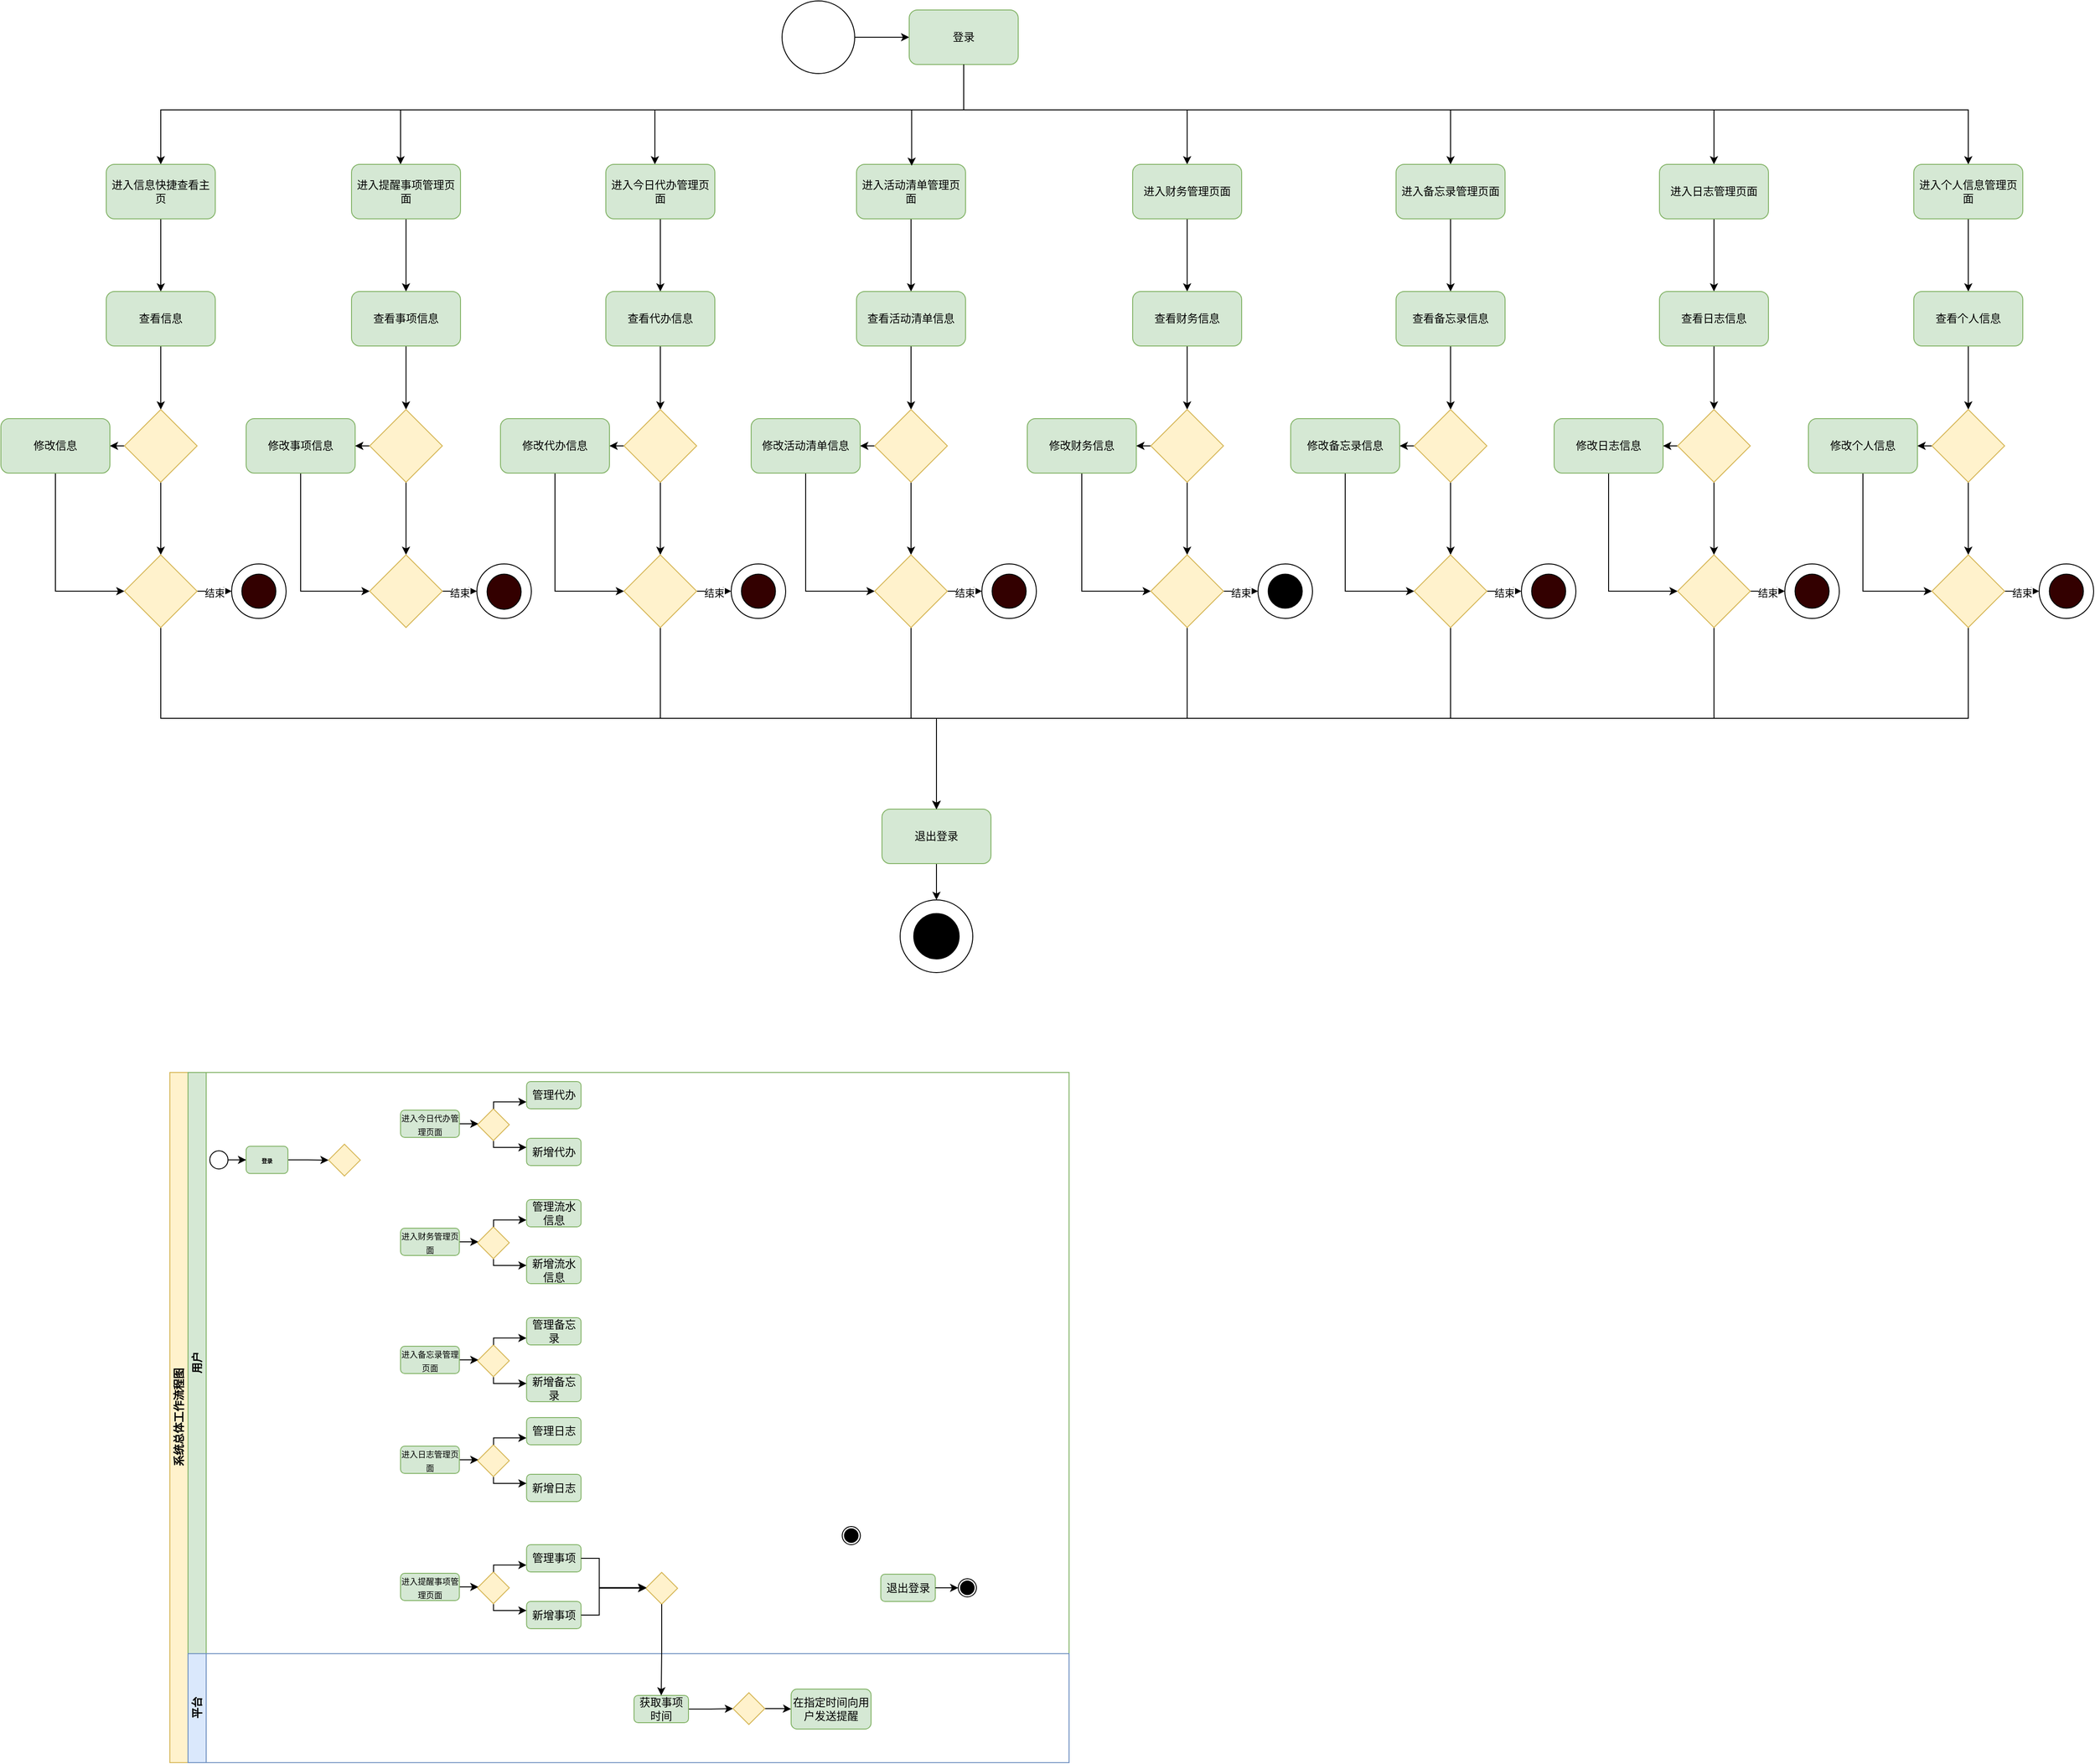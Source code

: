 <mxfile version="24.2.1" type="github">
  <diagram id="prtHgNgQTEPvFCAcTncT" name="Page-1">
    <mxGraphModel dx="362" dy="183" grid="1" gridSize="10" guides="1" tooltips="1" connect="0" arrows="1" fold="1" page="1" pageScale="1" pageWidth="827" pageHeight="1169" math="0" shadow="0">
      <root>
        <mxCell id="0" />
        <mxCell id="1" parent="0" />
        <mxCell id="wS6vwOR5j8B-GNVdcnLV-2" value="&lt;span style=&quot;color: rgb(38, 38, 38); font-family: &amp;quot;Chinese Quote&amp;quot;, -apple-system, BlinkMacSystemFont, &amp;quot;Segoe UI&amp;quot;, Roboto, &amp;quot;PingFang SC&amp;quot;, &amp;quot;Hiragino Sans GB&amp;quot;, &amp;quot;Microsoft YaHei&amp;quot;, &amp;quot;Helvetica Neue&amp;quot;, Helvetica, Arial, sans-serif; font-size: 14px; font-style: normal; font-variant-ligatures: normal; font-variant-caps: normal; font-weight: 400; letter-spacing: normal; orphans: 2; text-align: start; text-indent: 0px; text-transform: none; widows: 2; word-spacing: 0px; -webkit-text-stroke-width: 0px; white-space: normal; text-decoration-thickness: initial; text-decoration-style: initial; text-decoration-color: initial; display: inline !important; float: none;&quot;&gt;&lt;/span&gt;" style="text;whiteSpace=wrap;html=1;" parent="1" vertex="1">
          <mxGeometry x="670" y="140" width="30" height="20" as="geometry" />
        </mxCell>
        <mxCell id="wS6vwOR5j8B-GNVdcnLV-8" value="" style="edgeStyle=orthogonalEdgeStyle;rounded=0;orthogonalLoop=1;jettySize=auto;html=1;" parent="1" source="wS6vwOR5j8B-GNVdcnLV-4" target="wS6vwOR5j8B-GNVdcnLV-7" edge="1">
          <mxGeometry relative="1" as="geometry" />
        </mxCell>
        <mxCell id="wS6vwOR5j8B-GNVdcnLV-4" value="" style="ellipse;whiteSpace=wrap;html=1;aspect=fixed;" parent="1" vertex="1">
          <mxGeometry x="860" y="40" width="80" height="80" as="geometry" />
        </mxCell>
        <mxCell id="wS6vwOR5j8B-GNVdcnLV-50" style="edgeStyle=orthogonalEdgeStyle;rounded=0;orthogonalLoop=1;jettySize=auto;html=1;exitX=0.5;exitY=1;exitDx=0;exitDy=0;" parent="1" source="wS6vwOR5j8B-GNVdcnLV-7" target="wS6vwOR5j8B-GNVdcnLV-33" edge="1">
          <mxGeometry relative="1" as="geometry">
            <Array as="points">
              <mxPoint x="1060" y="160" />
              <mxPoint x="440" y="160" />
            </Array>
          </mxGeometry>
        </mxCell>
        <mxCell id="wS6vwOR5j8B-GNVdcnLV-180" style="edgeStyle=orthogonalEdgeStyle;rounded=0;orthogonalLoop=1;jettySize=auto;html=1;exitX=0.5;exitY=1;exitDx=0;exitDy=0;" parent="1" source="wS6vwOR5j8B-GNVdcnLV-7" target="wS6vwOR5j8B-GNVdcnLV-9" edge="1">
          <mxGeometry relative="1" as="geometry">
            <Array as="points">
              <mxPoint x="1060" y="160" />
              <mxPoint x="176" y="160" />
            </Array>
          </mxGeometry>
        </mxCell>
        <mxCell id="6IFdjQp1csUlXMz1_ElO-15" style="edgeStyle=orthogonalEdgeStyle;rounded=0;orthogonalLoop=1;jettySize=auto;html=1;" parent="1" source="wS6vwOR5j8B-GNVdcnLV-7" target="wS6vwOR5j8B-GNVdcnLV-147" edge="1">
          <mxGeometry relative="1" as="geometry">
            <Array as="points">
              <mxPoint x="1060" y="160" />
              <mxPoint x="720" y="160" />
            </Array>
          </mxGeometry>
        </mxCell>
        <mxCell id="6IFdjQp1csUlXMz1_ElO-17" style="edgeStyle=orthogonalEdgeStyle;rounded=0;orthogonalLoop=1;jettySize=auto;html=1;" parent="1" source="wS6vwOR5j8B-GNVdcnLV-7" target="wS6vwOR5j8B-GNVdcnLV-150" edge="1">
          <mxGeometry relative="1" as="geometry">
            <Array as="points">
              <mxPoint x="1060" y="160" />
              <mxPoint x="1306" y="160" />
            </Array>
          </mxGeometry>
        </mxCell>
        <mxCell id="6IFdjQp1csUlXMz1_ElO-18" style="edgeStyle=orthogonalEdgeStyle;rounded=0;orthogonalLoop=1;jettySize=auto;html=1;" parent="1" source="wS6vwOR5j8B-GNVdcnLV-7" target="wS6vwOR5j8B-GNVdcnLV-151" edge="1">
          <mxGeometry relative="1" as="geometry">
            <Array as="points">
              <mxPoint x="1060" y="160" />
              <mxPoint x="1596" y="160" />
            </Array>
          </mxGeometry>
        </mxCell>
        <mxCell id="6IFdjQp1csUlXMz1_ElO-19" style="edgeStyle=orthogonalEdgeStyle;rounded=0;orthogonalLoop=1;jettySize=auto;html=1;" parent="1" source="wS6vwOR5j8B-GNVdcnLV-7" target="wS6vwOR5j8B-GNVdcnLV-152" edge="1">
          <mxGeometry relative="1" as="geometry">
            <Array as="points">
              <mxPoint x="1060" y="160" />
              <mxPoint x="1886" y="160" />
            </Array>
          </mxGeometry>
        </mxCell>
        <mxCell id="6IFdjQp1csUlXMz1_ElO-20" style="edgeStyle=orthogonalEdgeStyle;rounded=0;orthogonalLoop=1;jettySize=auto;html=1;" parent="1" source="wS6vwOR5j8B-GNVdcnLV-7" target="wS6vwOR5j8B-GNVdcnLV-153" edge="1">
          <mxGeometry relative="1" as="geometry">
            <Array as="points">
              <mxPoint x="1060" y="160" />
              <mxPoint x="2166" y="160" />
            </Array>
          </mxGeometry>
        </mxCell>
        <mxCell id="wS6vwOR5j8B-GNVdcnLV-7" value="登录" style="rounded=1;whiteSpace=wrap;html=1;fillColor=#d5e8d4;strokeColor=#82b366;" parent="1" vertex="1">
          <mxGeometry x="1000" y="50" width="120" height="60" as="geometry" />
        </mxCell>
        <mxCell id="wS6vwOR5j8B-GNVdcnLV-12" value="" style="edgeStyle=orthogonalEdgeStyle;rounded=0;orthogonalLoop=1;jettySize=auto;html=1;" parent="1" source="wS6vwOR5j8B-GNVdcnLV-9" target="wS6vwOR5j8B-GNVdcnLV-11" edge="1">
          <mxGeometry relative="1" as="geometry" />
        </mxCell>
        <mxCell id="wS6vwOR5j8B-GNVdcnLV-9" value="进入信息快捷查看主页" style="rounded=1;whiteSpace=wrap;html=1;fillColor=#d5e8d4;strokeColor=#82b366;" parent="1" vertex="1">
          <mxGeometry x="116" y="220" width="120" height="60" as="geometry" />
        </mxCell>
        <mxCell id="wS6vwOR5j8B-GNVdcnLV-22" value="" style="edgeStyle=orthogonalEdgeStyle;rounded=0;orthogonalLoop=1;jettySize=auto;html=1;entryX=0.5;entryY=0;entryDx=0;entryDy=0;" parent="1" source="wS6vwOR5j8B-GNVdcnLV-11" target="wS6vwOR5j8B-GNVdcnLV-30" edge="1">
          <mxGeometry relative="1" as="geometry">
            <mxPoint x="176" y="490" as="targetPoint" />
          </mxGeometry>
        </mxCell>
        <mxCell id="wS6vwOR5j8B-GNVdcnLV-11" value="查看信息" style="whiteSpace=wrap;html=1;rounded=1;fillColor=#d5e8d4;strokeColor=#82b366;" parent="1" vertex="1">
          <mxGeometry x="116" y="360" width="120" height="60" as="geometry" />
        </mxCell>
        <mxCell id="6IFdjQp1csUlXMz1_ElO-2" value="" style="edgeStyle=orthogonalEdgeStyle;rounded=0;orthogonalLoop=1;jettySize=auto;html=1;" parent="1" source="wS6vwOR5j8B-GNVdcnLV-30" target="6IFdjQp1csUlXMz1_ElO-1" edge="1">
          <mxGeometry relative="1" as="geometry" />
        </mxCell>
        <mxCell id="6IFdjQp1csUlXMz1_ElO-6" value="" style="edgeStyle=orthogonalEdgeStyle;rounded=0;orthogonalLoop=1;jettySize=auto;html=1;" parent="1" source="wS6vwOR5j8B-GNVdcnLV-30" target="wS6vwOR5j8B-GNVdcnLV-175" edge="1">
          <mxGeometry relative="1" as="geometry" />
        </mxCell>
        <mxCell id="wS6vwOR5j8B-GNVdcnLV-30" value="" style="rhombus;whiteSpace=wrap;html=1;fillColor=#fff2cc;strokeColor=#d6b656;" parent="1" vertex="1">
          <mxGeometry x="136" y="490" width="80" height="80" as="geometry" />
        </mxCell>
        <mxCell id="6IFdjQp1csUlXMz1_ElO-128" value="" style="edgeStyle=orthogonalEdgeStyle;rounded=0;orthogonalLoop=1;jettySize=auto;html=1;" parent="1" source="wS6vwOR5j8B-GNVdcnLV-33" target="6IFdjQp1csUlXMz1_ElO-22" edge="1">
          <mxGeometry relative="1" as="geometry" />
        </mxCell>
        <mxCell id="wS6vwOR5j8B-GNVdcnLV-33" value="进入提醒事项管理页面" style="rounded=1;whiteSpace=wrap;html=1;fillColor=#d5e8d4;strokeColor=#82b366;" parent="1" vertex="1">
          <mxGeometry x="386" y="220" width="120" height="60" as="geometry" />
        </mxCell>
        <mxCell id="6IFdjQp1csUlXMz1_ElO-129" value="" style="edgeStyle=orthogonalEdgeStyle;rounded=0;orthogonalLoop=1;jettySize=auto;html=1;" parent="1" source="wS6vwOR5j8B-GNVdcnLV-147" target="6IFdjQp1csUlXMz1_ElO-44" edge="1">
          <mxGeometry relative="1" as="geometry" />
        </mxCell>
        <mxCell id="wS6vwOR5j8B-GNVdcnLV-147" value="进入今日代办管理页面" style="rounded=1;whiteSpace=wrap;html=1;fillColor=#d5e8d4;strokeColor=#82b366;" parent="1" vertex="1">
          <mxGeometry x="666" y="220" width="120" height="60" as="geometry" />
        </mxCell>
        <mxCell id="6IFdjQp1csUlXMz1_ElO-130" value="" style="edgeStyle=orthogonalEdgeStyle;rounded=0;orthogonalLoop=1;jettySize=auto;html=1;" parent="1" source="wS6vwOR5j8B-GNVdcnLV-149" target="6IFdjQp1csUlXMz1_ElO-57" edge="1">
          <mxGeometry relative="1" as="geometry" />
        </mxCell>
        <mxCell id="wS6vwOR5j8B-GNVdcnLV-149" value="进入活动清单管理页面" style="rounded=1;whiteSpace=wrap;html=1;fillColor=#d5e8d4;strokeColor=#82b366;" parent="1" vertex="1">
          <mxGeometry x="942" y="220" width="120" height="60" as="geometry" />
        </mxCell>
        <mxCell id="6IFdjQp1csUlXMz1_ElO-131" value="" style="edgeStyle=orthogonalEdgeStyle;rounded=0;orthogonalLoop=1;jettySize=auto;html=1;" parent="1" source="wS6vwOR5j8B-GNVdcnLV-150" target="6IFdjQp1csUlXMz1_ElO-70" edge="1">
          <mxGeometry relative="1" as="geometry" />
        </mxCell>
        <mxCell id="wS6vwOR5j8B-GNVdcnLV-150" value="进入财务管理页面" style="rounded=1;whiteSpace=wrap;html=1;fillColor=#d5e8d4;strokeColor=#82b366;" parent="1" vertex="1">
          <mxGeometry x="1246" y="220" width="120" height="60" as="geometry" />
        </mxCell>
        <mxCell id="6IFdjQp1csUlXMz1_ElO-132" value="" style="edgeStyle=orthogonalEdgeStyle;rounded=0;orthogonalLoop=1;jettySize=auto;html=1;" parent="1" source="wS6vwOR5j8B-GNVdcnLV-151" target="6IFdjQp1csUlXMz1_ElO-83" edge="1">
          <mxGeometry relative="1" as="geometry" />
        </mxCell>
        <mxCell id="wS6vwOR5j8B-GNVdcnLV-151" value="进入备忘录管理页面" style="rounded=1;whiteSpace=wrap;html=1;fillColor=#d5e8d4;strokeColor=#82b366;" parent="1" vertex="1">
          <mxGeometry x="1536" y="220" width="120" height="60" as="geometry" />
        </mxCell>
        <mxCell id="6IFdjQp1csUlXMz1_ElO-133" value="" style="edgeStyle=orthogonalEdgeStyle;rounded=0;orthogonalLoop=1;jettySize=auto;html=1;" parent="1" source="wS6vwOR5j8B-GNVdcnLV-152" target="6IFdjQp1csUlXMz1_ElO-96" edge="1">
          <mxGeometry relative="1" as="geometry" />
        </mxCell>
        <mxCell id="wS6vwOR5j8B-GNVdcnLV-152" value="进入日志管理页面" style="rounded=1;whiteSpace=wrap;html=1;fillColor=#d5e8d4;strokeColor=#82b366;" parent="1" vertex="1">
          <mxGeometry x="1826" y="220" width="120" height="60" as="geometry" />
        </mxCell>
        <mxCell id="6IFdjQp1csUlXMz1_ElO-134" value="" style="edgeStyle=orthogonalEdgeStyle;rounded=0;orthogonalLoop=1;jettySize=auto;html=1;" parent="1" source="wS6vwOR5j8B-GNVdcnLV-153" target="6IFdjQp1csUlXMz1_ElO-109" edge="1">
          <mxGeometry relative="1" as="geometry" />
        </mxCell>
        <mxCell id="wS6vwOR5j8B-GNVdcnLV-153" value="进入个人信息管理页面" style="rounded=1;whiteSpace=wrap;html=1;fillColor=#d5e8d4;strokeColor=#82b366;" parent="1" vertex="1">
          <mxGeometry x="2106" y="220" width="120" height="60" as="geometry" />
        </mxCell>
        <mxCell id="wS6vwOR5j8B-GNVdcnLV-158" value="" style="edgeStyle=orthogonalEdgeStyle;rounded=0;orthogonalLoop=1;jettySize=auto;html=1;entryX=0.5;entryY=0;entryDx=0;entryDy=0;" parent="1" source="wS6vwOR5j8B-GNVdcnLV-154" target="wS6vwOR5j8B-GNVdcnLV-156" edge="1">
          <mxGeometry relative="1" as="geometry" />
        </mxCell>
        <mxCell id="wS6vwOR5j8B-GNVdcnLV-154" value="退出登录" style="rounded=1;whiteSpace=wrap;html=1;fillColor=#d5e8d4;strokeColor=#82b366;" parent="1" vertex="1">
          <mxGeometry x="970" y="930" width="120" height="60" as="geometry" />
        </mxCell>
        <mxCell id="wS6vwOR5j8B-GNVdcnLV-155" value="" style="group" parent="1" vertex="1" connectable="0">
          <mxGeometry x="990" y="1030" width="80" height="80" as="geometry" />
        </mxCell>
        <mxCell id="wS6vwOR5j8B-GNVdcnLV-156" value="" style="ellipse;whiteSpace=wrap;html=1;rounded=1;" parent="wS6vwOR5j8B-GNVdcnLV-155" vertex="1">
          <mxGeometry width="80" height="80" as="geometry" />
        </mxCell>
        <mxCell id="wS6vwOR5j8B-GNVdcnLV-157" value="" style="ellipse;whiteSpace=wrap;html=1;rounded=1;fillColor=#000000;" parent="wS6vwOR5j8B-GNVdcnLV-155" vertex="1">
          <mxGeometry x="15" y="15" width="50" height="50" as="geometry" />
        </mxCell>
        <mxCell id="wS6vwOR5j8B-GNVdcnLV-174" value="" style="edgeStyle=orthogonalEdgeStyle;rounded=0;orthogonalLoop=1;jettySize=auto;html=1;" parent="1" source="wS6vwOR5j8B-GNVdcnLV-175" target="wS6vwOR5j8B-GNVdcnLV-176" edge="1">
          <mxGeometry relative="1" as="geometry" />
        </mxCell>
        <mxCell id="wS6vwOR5j8B-GNVdcnLV-182" value="结束" style="edgeLabel;html=1;align=center;verticalAlign=middle;resizable=0;points=[];" parent="wS6vwOR5j8B-GNVdcnLV-174" vertex="1" connectable="0">
          <mxGeometry x="-0.11" y="-2" relative="1" as="geometry">
            <mxPoint as="offset" />
          </mxGeometry>
        </mxCell>
        <mxCell id="wS6vwOR5j8B-GNVdcnLV-179" style="edgeStyle=orthogonalEdgeStyle;rounded=0;orthogonalLoop=1;jettySize=auto;html=1;exitX=0.5;exitY=1;exitDx=0;exitDy=0;" parent="1" source="wS6vwOR5j8B-GNVdcnLV-175" target="wS6vwOR5j8B-GNVdcnLV-154" edge="1">
          <mxGeometry relative="1" as="geometry">
            <mxPoint x="176" y="850" as="sourcePoint" />
          </mxGeometry>
        </mxCell>
        <mxCell id="6IFdjQp1csUlXMz1_ElO-13" style="edgeStyle=orthogonalEdgeStyle;rounded=0;orthogonalLoop=1;jettySize=auto;html=1;startArrow=classic;startFill=1;endArrow=none;endFill=0;" parent="1" source="wS6vwOR5j8B-GNVdcnLV-175" target="6IFdjQp1csUlXMz1_ElO-1" edge="1">
          <mxGeometry relative="1" as="geometry" />
        </mxCell>
        <mxCell id="wS6vwOR5j8B-GNVdcnLV-175" value="" style="rhombus;whiteSpace=wrap;html=1;fillColor=#fff2cc;strokeColor=#d6b656;" parent="1" vertex="1">
          <mxGeometry x="136" y="650" width="80" height="80" as="geometry" />
        </mxCell>
        <mxCell id="wS6vwOR5j8B-GNVdcnLV-176" value="" style="group;movable=1;resizable=1;rotatable=1;deletable=1;editable=1;locked=0;connectable=1;" parent="1" vertex="1" connectable="0">
          <mxGeometry x="254" y="660" width="60" height="60" as="geometry" />
        </mxCell>
        <mxCell id="wS6vwOR5j8B-GNVdcnLV-177" value="" style="ellipse;whiteSpace=wrap;html=1;rounded=1;movable=0;resizable=0;rotatable=0;deletable=0;editable=0;locked=1;connectable=0;" parent="wS6vwOR5j8B-GNVdcnLV-176" vertex="1">
          <mxGeometry width="60" height="60" as="geometry" />
        </mxCell>
        <mxCell id="wS6vwOR5j8B-GNVdcnLV-178" value="" style="ellipse;whiteSpace=wrap;html=1;rounded=1;movable=1;resizable=1;rotatable=1;deletable=1;editable=1;locked=0;connectable=1;fillColor=#330000;" parent="wS6vwOR5j8B-GNVdcnLV-176" vertex="1">
          <mxGeometry x="11.25" y="11.25" width="37.5" height="37.5" as="geometry" />
        </mxCell>
        <mxCell id="6IFdjQp1csUlXMz1_ElO-1" value="修改信息" style="rounded=1;whiteSpace=wrap;html=1;fillColor=#d5e8d4;strokeColor=#82b366;" parent="1" vertex="1">
          <mxGeometry y="500" width="120" height="60" as="geometry" />
        </mxCell>
        <mxCell id="6IFdjQp1csUlXMz1_ElO-16" style="edgeStyle=orthogonalEdgeStyle;rounded=0;orthogonalLoop=1;jettySize=auto;html=1;entryX=0.506;entryY=0.026;entryDx=0;entryDy=0;entryPerimeter=0;" parent="1" source="wS6vwOR5j8B-GNVdcnLV-7" target="wS6vwOR5j8B-GNVdcnLV-149" edge="1">
          <mxGeometry relative="1" as="geometry">
            <Array as="points">
              <mxPoint x="1060" y="160" />
              <mxPoint x="1003" y="160" />
            </Array>
          </mxGeometry>
        </mxCell>
        <mxCell id="6IFdjQp1csUlXMz1_ElO-21" value="" style="edgeStyle=orthogonalEdgeStyle;rounded=0;orthogonalLoop=1;jettySize=auto;html=1;entryX=0.5;entryY=0;entryDx=0;entryDy=0;" parent="1" source="6IFdjQp1csUlXMz1_ElO-22" target="6IFdjQp1csUlXMz1_ElO-25" edge="1">
          <mxGeometry relative="1" as="geometry">
            <mxPoint x="446" y="490" as="targetPoint" />
          </mxGeometry>
        </mxCell>
        <mxCell id="6IFdjQp1csUlXMz1_ElO-22" value="查看事项信息" style="whiteSpace=wrap;html=1;rounded=1;fillColor=#d5e8d4;strokeColor=#82b366;" parent="1" vertex="1">
          <mxGeometry x="386" y="360" width="120" height="60" as="geometry" />
        </mxCell>
        <mxCell id="6IFdjQp1csUlXMz1_ElO-23" value="" style="edgeStyle=orthogonalEdgeStyle;rounded=0;orthogonalLoop=1;jettySize=auto;html=1;" parent="1" source="6IFdjQp1csUlXMz1_ElO-25" target="6IFdjQp1csUlXMz1_ElO-33" edge="1">
          <mxGeometry relative="1" as="geometry" />
        </mxCell>
        <mxCell id="6IFdjQp1csUlXMz1_ElO-24" value="" style="edgeStyle=orthogonalEdgeStyle;rounded=0;orthogonalLoop=1;jettySize=auto;html=1;" parent="1" source="6IFdjQp1csUlXMz1_ElO-25" target="6IFdjQp1csUlXMz1_ElO-29" edge="1">
          <mxGeometry relative="1" as="geometry" />
        </mxCell>
        <mxCell id="6IFdjQp1csUlXMz1_ElO-25" value="" style="rhombus;whiteSpace=wrap;html=1;fillColor=#fff2cc;strokeColor=#d6b656;" parent="1" vertex="1">
          <mxGeometry x="406" y="490" width="80" height="80" as="geometry" />
        </mxCell>
        <mxCell id="6IFdjQp1csUlXMz1_ElO-26" value="" style="edgeStyle=orthogonalEdgeStyle;rounded=0;orthogonalLoop=1;jettySize=auto;html=1;" parent="1" source="6IFdjQp1csUlXMz1_ElO-29" target="6IFdjQp1csUlXMz1_ElO-30" edge="1">
          <mxGeometry relative="1" as="geometry" />
        </mxCell>
        <mxCell id="6IFdjQp1csUlXMz1_ElO-27" value="结束" style="edgeLabel;html=1;align=center;verticalAlign=middle;resizable=0;points=[];" parent="6IFdjQp1csUlXMz1_ElO-26" vertex="1" connectable="0">
          <mxGeometry x="-0.11" y="-2" relative="1" as="geometry">
            <mxPoint as="offset" />
          </mxGeometry>
        </mxCell>
        <mxCell id="6IFdjQp1csUlXMz1_ElO-28" style="edgeStyle=orthogonalEdgeStyle;rounded=0;orthogonalLoop=1;jettySize=auto;html=1;startArrow=classic;startFill=1;endArrow=none;endFill=0;" parent="1" source="6IFdjQp1csUlXMz1_ElO-29" target="6IFdjQp1csUlXMz1_ElO-33" edge="1">
          <mxGeometry relative="1" as="geometry" />
        </mxCell>
        <mxCell id="6IFdjQp1csUlXMz1_ElO-29" value="" style="rhombus;whiteSpace=wrap;html=1;fillColor=#fff2cc;strokeColor=#d6b656;" parent="1" vertex="1">
          <mxGeometry x="406" y="650" width="80" height="80" as="geometry" />
        </mxCell>
        <mxCell id="6IFdjQp1csUlXMz1_ElO-30" value="" style="group;movable=1;resizable=1;rotatable=1;deletable=1;editable=1;locked=0;connectable=1;" parent="1" vertex="1" connectable="0">
          <mxGeometry x="524" y="660" width="60" height="60" as="geometry" />
        </mxCell>
        <mxCell id="6IFdjQp1csUlXMz1_ElO-31" value="" style="ellipse;whiteSpace=wrap;html=1;rounded=1;movable=0;resizable=0;rotatable=0;deletable=0;editable=0;locked=1;connectable=0;" parent="6IFdjQp1csUlXMz1_ElO-30" vertex="1">
          <mxGeometry width="60" height="60" as="geometry" />
        </mxCell>
        <mxCell id="6IFdjQp1csUlXMz1_ElO-32" value="" style="ellipse;whiteSpace=wrap;html=1;rounded=1;movable=1;resizable=1;rotatable=1;deletable=1;editable=1;locked=0;connectable=1;fillColor=#330000;" parent="6IFdjQp1csUlXMz1_ElO-30" vertex="1">
          <mxGeometry x="11.25" y="11.25" width="37.5" height="38.75" as="geometry" />
        </mxCell>
        <mxCell id="6IFdjQp1csUlXMz1_ElO-33" value="修改事项信息" style="rounded=1;whiteSpace=wrap;html=1;fillColor=#d5e8d4;strokeColor=#82b366;" parent="1" vertex="1">
          <mxGeometry x="270" y="500" width="120" height="60" as="geometry" />
        </mxCell>
        <mxCell id="6IFdjQp1csUlXMz1_ElO-43" value="" style="edgeStyle=orthogonalEdgeStyle;rounded=0;orthogonalLoop=1;jettySize=auto;html=1;entryX=0.5;entryY=0;entryDx=0;entryDy=0;" parent="1" source="6IFdjQp1csUlXMz1_ElO-44" target="6IFdjQp1csUlXMz1_ElO-47" edge="1">
          <mxGeometry relative="1" as="geometry">
            <mxPoint x="726" y="490" as="targetPoint" />
          </mxGeometry>
        </mxCell>
        <mxCell id="6IFdjQp1csUlXMz1_ElO-44" value="查看&lt;span style=&quot;background-color: initial;&quot;&gt;代办信息&lt;/span&gt;" style="whiteSpace=wrap;html=1;rounded=1;fillColor=#d5e8d4;strokeColor=#82b366;" parent="1" vertex="1">
          <mxGeometry x="666" y="360" width="120" height="60" as="geometry" />
        </mxCell>
        <mxCell id="6IFdjQp1csUlXMz1_ElO-45" value="" style="edgeStyle=orthogonalEdgeStyle;rounded=0;orthogonalLoop=1;jettySize=auto;html=1;" parent="1" source="6IFdjQp1csUlXMz1_ElO-47" target="6IFdjQp1csUlXMz1_ElO-55" edge="1">
          <mxGeometry relative="1" as="geometry" />
        </mxCell>
        <mxCell id="6IFdjQp1csUlXMz1_ElO-46" value="" style="edgeStyle=orthogonalEdgeStyle;rounded=0;orthogonalLoop=1;jettySize=auto;html=1;" parent="1" source="6IFdjQp1csUlXMz1_ElO-47" target="6IFdjQp1csUlXMz1_ElO-51" edge="1">
          <mxGeometry relative="1" as="geometry" />
        </mxCell>
        <mxCell id="6IFdjQp1csUlXMz1_ElO-47" value="" style="rhombus;whiteSpace=wrap;html=1;fillColor=#fff2cc;strokeColor=#d6b656;" parent="1" vertex="1">
          <mxGeometry x="686" y="490" width="80" height="80" as="geometry" />
        </mxCell>
        <mxCell id="6IFdjQp1csUlXMz1_ElO-48" value="" style="edgeStyle=orthogonalEdgeStyle;rounded=0;orthogonalLoop=1;jettySize=auto;html=1;" parent="1" source="6IFdjQp1csUlXMz1_ElO-51" target="6IFdjQp1csUlXMz1_ElO-52" edge="1">
          <mxGeometry relative="1" as="geometry" />
        </mxCell>
        <mxCell id="6IFdjQp1csUlXMz1_ElO-49" value="结束" style="edgeLabel;html=1;align=center;verticalAlign=middle;resizable=0;points=[];" parent="6IFdjQp1csUlXMz1_ElO-48" vertex="1" connectable="0">
          <mxGeometry x="-0.11" y="-2" relative="1" as="geometry">
            <mxPoint as="offset" />
          </mxGeometry>
        </mxCell>
        <mxCell id="6IFdjQp1csUlXMz1_ElO-50" style="edgeStyle=orthogonalEdgeStyle;rounded=0;orthogonalLoop=1;jettySize=auto;html=1;startArrow=classic;startFill=1;endArrow=none;endFill=0;" parent="1" source="6IFdjQp1csUlXMz1_ElO-51" target="6IFdjQp1csUlXMz1_ElO-55" edge="1">
          <mxGeometry relative="1" as="geometry" />
        </mxCell>
        <mxCell id="6IFdjQp1csUlXMz1_ElO-122" style="edgeStyle=orthogonalEdgeStyle;rounded=0;orthogonalLoop=1;jettySize=auto;html=1;" parent="1" source="6IFdjQp1csUlXMz1_ElO-51" target="wS6vwOR5j8B-GNVdcnLV-154" edge="1">
          <mxGeometry relative="1" as="geometry">
            <Array as="points">
              <mxPoint x="726" y="830" />
              <mxPoint x="1030" y="830" />
            </Array>
          </mxGeometry>
        </mxCell>
        <mxCell id="6IFdjQp1csUlXMz1_ElO-51" value="" style="rhombus;whiteSpace=wrap;html=1;fillColor=#fff2cc;strokeColor=#d6b656;" parent="1" vertex="1">
          <mxGeometry x="686" y="650" width="80" height="80" as="geometry" />
        </mxCell>
        <mxCell id="6IFdjQp1csUlXMz1_ElO-52" value="" style="group;movable=1;resizable=1;rotatable=1;deletable=1;editable=1;locked=0;connectable=1;" parent="1" vertex="1" connectable="0">
          <mxGeometry x="804" y="660" width="60" height="60" as="geometry" />
        </mxCell>
        <mxCell id="6IFdjQp1csUlXMz1_ElO-53" value="" style="ellipse;whiteSpace=wrap;html=1;rounded=1;movable=0;resizable=0;rotatable=0;deletable=0;editable=0;locked=1;connectable=0;" parent="6IFdjQp1csUlXMz1_ElO-52" vertex="1">
          <mxGeometry width="60" height="60" as="geometry" />
        </mxCell>
        <mxCell id="6IFdjQp1csUlXMz1_ElO-54" value="" style="ellipse;whiteSpace=wrap;html=1;rounded=1;movable=1;resizable=1;rotatable=1;deletable=1;editable=1;locked=0;connectable=1;fillColor=#330000;" parent="6IFdjQp1csUlXMz1_ElO-52" vertex="1">
          <mxGeometry x="11.25" y="11.25" width="37.5" height="37.5" as="geometry" />
        </mxCell>
        <mxCell id="6IFdjQp1csUlXMz1_ElO-55" value="修改代办信息" style="rounded=1;whiteSpace=wrap;html=1;fillColor=#d5e8d4;strokeColor=#82b366;" parent="1" vertex="1">
          <mxGeometry x="550" y="500" width="120" height="60" as="geometry" />
        </mxCell>
        <mxCell id="6IFdjQp1csUlXMz1_ElO-56" value="" style="edgeStyle=orthogonalEdgeStyle;rounded=0;orthogonalLoop=1;jettySize=auto;html=1;entryX=0.5;entryY=0;entryDx=0;entryDy=0;" parent="1" source="6IFdjQp1csUlXMz1_ElO-57" target="6IFdjQp1csUlXMz1_ElO-60" edge="1">
          <mxGeometry relative="1" as="geometry">
            <mxPoint x="1002" y="490" as="targetPoint" />
          </mxGeometry>
        </mxCell>
        <mxCell id="6IFdjQp1csUlXMz1_ElO-57" value="查看活动清单信息" style="whiteSpace=wrap;html=1;rounded=1;fillColor=#d5e8d4;strokeColor=#82b366;" parent="1" vertex="1">
          <mxGeometry x="942" y="360" width="120" height="60" as="geometry" />
        </mxCell>
        <mxCell id="6IFdjQp1csUlXMz1_ElO-58" value="" style="edgeStyle=orthogonalEdgeStyle;rounded=0;orthogonalLoop=1;jettySize=auto;html=1;" parent="1" source="6IFdjQp1csUlXMz1_ElO-60" target="6IFdjQp1csUlXMz1_ElO-68" edge="1">
          <mxGeometry relative="1" as="geometry" />
        </mxCell>
        <mxCell id="6IFdjQp1csUlXMz1_ElO-59" value="" style="edgeStyle=orthogonalEdgeStyle;rounded=0;orthogonalLoop=1;jettySize=auto;html=1;" parent="1" source="6IFdjQp1csUlXMz1_ElO-60" target="6IFdjQp1csUlXMz1_ElO-64" edge="1">
          <mxGeometry relative="1" as="geometry" />
        </mxCell>
        <mxCell id="6IFdjQp1csUlXMz1_ElO-60" value="" style="rhombus;whiteSpace=wrap;html=1;fillColor=#fff2cc;strokeColor=#d6b656;" parent="1" vertex="1">
          <mxGeometry x="962" y="490" width="80" height="80" as="geometry" />
        </mxCell>
        <mxCell id="6IFdjQp1csUlXMz1_ElO-61" value="" style="edgeStyle=orthogonalEdgeStyle;rounded=0;orthogonalLoop=1;jettySize=auto;html=1;" parent="1" source="6IFdjQp1csUlXMz1_ElO-64" target="6IFdjQp1csUlXMz1_ElO-65" edge="1">
          <mxGeometry relative="1" as="geometry" />
        </mxCell>
        <mxCell id="6IFdjQp1csUlXMz1_ElO-62" value="结束" style="edgeLabel;html=1;align=center;verticalAlign=middle;resizable=0;points=[];" parent="6IFdjQp1csUlXMz1_ElO-61" vertex="1" connectable="0">
          <mxGeometry x="-0.11" y="-2" relative="1" as="geometry">
            <mxPoint as="offset" />
          </mxGeometry>
        </mxCell>
        <mxCell id="6IFdjQp1csUlXMz1_ElO-63" style="edgeStyle=orthogonalEdgeStyle;rounded=0;orthogonalLoop=1;jettySize=auto;html=1;startArrow=classic;startFill=1;endArrow=none;endFill=0;" parent="1" source="6IFdjQp1csUlXMz1_ElO-64" target="6IFdjQp1csUlXMz1_ElO-68" edge="1">
          <mxGeometry relative="1" as="geometry" />
        </mxCell>
        <mxCell id="6IFdjQp1csUlXMz1_ElO-123" style="edgeStyle=orthogonalEdgeStyle;rounded=0;orthogonalLoop=1;jettySize=auto;html=1;" parent="1" source="6IFdjQp1csUlXMz1_ElO-64" target="wS6vwOR5j8B-GNVdcnLV-154" edge="1">
          <mxGeometry relative="1" as="geometry" />
        </mxCell>
        <mxCell id="6IFdjQp1csUlXMz1_ElO-64" value="" style="rhombus;whiteSpace=wrap;html=1;fillColor=#fff2cc;strokeColor=#d6b656;" parent="1" vertex="1">
          <mxGeometry x="962" y="650" width="80" height="80" as="geometry" />
        </mxCell>
        <mxCell id="6IFdjQp1csUlXMz1_ElO-65" value="" style="group;movable=1;resizable=1;rotatable=1;deletable=1;editable=1;locked=0;connectable=1;" parent="1" vertex="1" connectable="0">
          <mxGeometry x="1080" y="660" width="60" height="60" as="geometry" />
        </mxCell>
        <mxCell id="6IFdjQp1csUlXMz1_ElO-66" value="" style="ellipse;whiteSpace=wrap;html=1;rounded=1;movable=0;resizable=0;rotatable=0;deletable=0;editable=0;locked=1;connectable=0;" parent="6IFdjQp1csUlXMz1_ElO-65" vertex="1">
          <mxGeometry width="60" height="60" as="geometry" />
        </mxCell>
        <mxCell id="6IFdjQp1csUlXMz1_ElO-67" value="" style="ellipse;whiteSpace=wrap;html=1;rounded=1;movable=1;resizable=1;rotatable=1;deletable=1;editable=1;locked=0;connectable=1;fillColor=#330000;" parent="6IFdjQp1csUlXMz1_ElO-65" vertex="1">
          <mxGeometry x="11.25" y="11.25" width="37.5" height="37.5" as="geometry" />
        </mxCell>
        <mxCell id="6IFdjQp1csUlXMz1_ElO-68" value="修改活动清单信息" style="rounded=1;whiteSpace=wrap;html=1;fillColor=#d5e8d4;strokeColor=#82b366;" parent="1" vertex="1">
          <mxGeometry x="826" y="500" width="120" height="60" as="geometry" />
        </mxCell>
        <mxCell id="6IFdjQp1csUlXMz1_ElO-69" value="" style="edgeStyle=orthogonalEdgeStyle;rounded=0;orthogonalLoop=1;jettySize=auto;html=1;entryX=0.5;entryY=0;entryDx=0;entryDy=0;" parent="1" source="6IFdjQp1csUlXMz1_ElO-70" target="6IFdjQp1csUlXMz1_ElO-73" edge="1">
          <mxGeometry relative="1" as="geometry">
            <mxPoint x="1306" y="490" as="targetPoint" />
          </mxGeometry>
        </mxCell>
        <mxCell id="6IFdjQp1csUlXMz1_ElO-70" value="查看财务信息" style="whiteSpace=wrap;html=1;rounded=1;fillColor=#d5e8d4;strokeColor=#82b366;" parent="1" vertex="1">
          <mxGeometry x="1246" y="360" width="120" height="60" as="geometry" />
        </mxCell>
        <mxCell id="6IFdjQp1csUlXMz1_ElO-71" value="" style="edgeStyle=orthogonalEdgeStyle;rounded=0;orthogonalLoop=1;jettySize=auto;html=1;" parent="1" source="6IFdjQp1csUlXMz1_ElO-73" target="6IFdjQp1csUlXMz1_ElO-81" edge="1">
          <mxGeometry relative="1" as="geometry" />
        </mxCell>
        <mxCell id="6IFdjQp1csUlXMz1_ElO-72" value="" style="edgeStyle=orthogonalEdgeStyle;rounded=0;orthogonalLoop=1;jettySize=auto;html=1;" parent="1" source="6IFdjQp1csUlXMz1_ElO-73" target="6IFdjQp1csUlXMz1_ElO-77" edge="1">
          <mxGeometry relative="1" as="geometry" />
        </mxCell>
        <mxCell id="6IFdjQp1csUlXMz1_ElO-73" value="" style="rhombus;whiteSpace=wrap;html=1;fillColor=#fff2cc;strokeColor=#d6b656;" parent="1" vertex="1">
          <mxGeometry x="1266" y="490" width="80" height="80" as="geometry" />
        </mxCell>
        <mxCell id="6IFdjQp1csUlXMz1_ElO-74" value="" style="edgeStyle=orthogonalEdgeStyle;rounded=0;orthogonalLoop=1;jettySize=auto;html=1;" parent="1" source="6IFdjQp1csUlXMz1_ElO-77" target="6IFdjQp1csUlXMz1_ElO-78" edge="1">
          <mxGeometry relative="1" as="geometry" />
        </mxCell>
        <mxCell id="6IFdjQp1csUlXMz1_ElO-75" value="结束" style="edgeLabel;html=1;align=center;verticalAlign=middle;resizable=0;points=[];" parent="6IFdjQp1csUlXMz1_ElO-74" vertex="1" connectable="0">
          <mxGeometry x="-0.11" y="-2" relative="1" as="geometry">
            <mxPoint as="offset" />
          </mxGeometry>
        </mxCell>
        <mxCell id="6IFdjQp1csUlXMz1_ElO-76" style="edgeStyle=orthogonalEdgeStyle;rounded=0;orthogonalLoop=1;jettySize=auto;html=1;startArrow=classic;startFill=1;endArrow=none;endFill=0;" parent="1" source="6IFdjQp1csUlXMz1_ElO-77" target="6IFdjQp1csUlXMz1_ElO-81" edge="1">
          <mxGeometry relative="1" as="geometry" />
        </mxCell>
        <mxCell id="6IFdjQp1csUlXMz1_ElO-124" style="edgeStyle=orthogonalEdgeStyle;rounded=0;orthogonalLoop=1;jettySize=auto;html=1;" parent="1" source="6IFdjQp1csUlXMz1_ElO-77" target="wS6vwOR5j8B-GNVdcnLV-154" edge="1">
          <mxGeometry relative="1" as="geometry">
            <Array as="points">
              <mxPoint x="1306" y="830" />
              <mxPoint x="1030" y="830" />
            </Array>
          </mxGeometry>
        </mxCell>
        <mxCell id="6IFdjQp1csUlXMz1_ElO-77" value="" style="rhombus;whiteSpace=wrap;html=1;fillColor=#fff2cc;strokeColor=#d6b656;" parent="1" vertex="1">
          <mxGeometry x="1266" y="650" width="80" height="80" as="geometry" />
        </mxCell>
        <mxCell id="6IFdjQp1csUlXMz1_ElO-78" value="" style="group;movable=1;resizable=1;rotatable=1;deletable=1;editable=1;locked=0;connectable=1;" parent="1" vertex="1" connectable="0">
          <mxGeometry x="1384" y="660" width="60" height="60" as="geometry" />
        </mxCell>
        <mxCell id="6IFdjQp1csUlXMz1_ElO-79" value="" style="ellipse;whiteSpace=wrap;html=1;rounded=1;movable=0;resizable=0;rotatable=0;deletable=0;editable=0;locked=1;connectable=0;" parent="6IFdjQp1csUlXMz1_ElO-78" vertex="1">
          <mxGeometry width="60" height="60" as="geometry" />
        </mxCell>
        <mxCell id="6IFdjQp1csUlXMz1_ElO-80" value="" style="ellipse;whiteSpace=wrap;html=1;rounded=1;movable=1;resizable=1;rotatable=1;deletable=1;editable=1;locked=0;connectable=1;fillColor=#000000;" parent="6IFdjQp1csUlXMz1_ElO-78" vertex="1">
          <mxGeometry x="11.25" y="11.25" width="37.5" height="37.5" as="geometry" />
        </mxCell>
        <mxCell id="6IFdjQp1csUlXMz1_ElO-81" value="修改财务信息" style="rounded=1;whiteSpace=wrap;html=1;fillColor=#d5e8d4;strokeColor=#82b366;" parent="1" vertex="1">
          <mxGeometry x="1130" y="500" width="120" height="60" as="geometry" />
        </mxCell>
        <mxCell id="6IFdjQp1csUlXMz1_ElO-82" value="" style="edgeStyle=orthogonalEdgeStyle;rounded=0;orthogonalLoop=1;jettySize=auto;html=1;entryX=0.5;entryY=0;entryDx=0;entryDy=0;" parent="1" source="6IFdjQp1csUlXMz1_ElO-83" target="6IFdjQp1csUlXMz1_ElO-86" edge="1">
          <mxGeometry relative="1" as="geometry">
            <mxPoint x="1596" y="490" as="targetPoint" />
          </mxGeometry>
        </mxCell>
        <mxCell id="6IFdjQp1csUlXMz1_ElO-83" value="查看备忘录信息" style="whiteSpace=wrap;html=1;rounded=1;fillColor=#d5e8d4;strokeColor=#82b366;" parent="1" vertex="1">
          <mxGeometry x="1536" y="360" width="120" height="60" as="geometry" />
        </mxCell>
        <mxCell id="6IFdjQp1csUlXMz1_ElO-84" value="" style="edgeStyle=orthogonalEdgeStyle;rounded=0;orthogonalLoop=1;jettySize=auto;html=1;" parent="1" source="6IFdjQp1csUlXMz1_ElO-86" target="6IFdjQp1csUlXMz1_ElO-94" edge="1">
          <mxGeometry relative="1" as="geometry" />
        </mxCell>
        <mxCell id="6IFdjQp1csUlXMz1_ElO-85" value="" style="edgeStyle=orthogonalEdgeStyle;rounded=0;orthogonalLoop=1;jettySize=auto;html=1;" parent="1" source="6IFdjQp1csUlXMz1_ElO-86" target="6IFdjQp1csUlXMz1_ElO-90" edge="1">
          <mxGeometry relative="1" as="geometry" />
        </mxCell>
        <mxCell id="6IFdjQp1csUlXMz1_ElO-86" value="" style="rhombus;whiteSpace=wrap;html=1;fillColor=#fff2cc;strokeColor=#d6b656;" parent="1" vertex="1">
          <mxGeometry x="1556" y="490" width="80" height="80" as="geometry" />
        </mxCell>
        <mxCell id="6IFdjQp1csUlXMz1_ElO-87" value="" style="edgeStyle=orthogonalEdgeStyle;rounded=0;orthogonalLoop=1;jettySize=auto;html=1;" parent="1" source="6IFdjQp1csUlXMz1_ElO-90" target="6IFdjQp1csUlXMz1_ElO-91" edge="1">
          <mxGeometry relative="1" as="geometry" />
        </mxCell>
        <mxCell id="6IFdjQp1csUlXMz1_ElO-88" value="结束" style="edgeLabel;html=1;align=center;verticalAlign=middle;resizable=0;points=[];" parent="6IFdjQp1csUlXMz1_ElO-87" vertex="1" connectable="0">
          <mxGeometry x="-0.11" y="-2" relative="1" as="geometry">
            <mxPoint as="offset" />
          </mxGeometry>
        </mxCell>
        <mxCell id="6IFdjQp1csUlXMz1_ElO-89" style="edgeStyle=orthogonalEdgeStyle;rounded=0;orthogonalLoop=1;jettySize=auto;html=1;startArrow=classic;startFill=1;endArrow=none;endFill=0;" parent="1" source="6IFdjQp1csUlXMz1_ElO-90" target="6IFdjQp1csUlXMz1_ElO-94" edge="1">
          <mxGeometry relative="1" as="geometry" />
        </mxCell>
        <mxCell id="6IFdjQp1csUlXMz1_ElO-125" style="edgeStyle=orthogonalEdgeStyle;rounded=0;orthogonalLoop=1;jettySize=auto;html=1;" parent="1" source="6IFdjQp1csUlXMz1_ElO-90" target="wS6vwOR5j8B-GNVdcnLV-154" edge="1">
          <mxGeometry relative="1" as="geometry">
            <Array as="points">
              <mxPoint x="1596" y="830" />
              <mxPoint x="1030" y="830" />
            </Array>
          </mxGeometry>
        </mxCell>
        <mxCell id="6IFdjQp1csUlXMz1_ElO-90" value="" style="rhombus;whiteSpace=wrap;html=1;fillColor=#fff2cc;strokeColor=#d6b656;" parent="1" vertex="1">
          <mxGeometry x="1556" y="650" width="80" height="80" as="geometry" />
        </mxCell>
        <mxCell id="6IFdjQp1csUlXMz1_ElO-91" value="" style="group;movable=1;resizable=1;rotatable=1;deletable=1;editable=1;locked=0;connectable=1;" parent="1" vertex="1" connectable="0">
          <mxGeometry x="1674" y="660" width="60" height="60" as="geometry" />
        </mxCell>
        <mxCell id="6IFdjQp1csUlXMz1_ElO-92" value="" style="ellipse;whiteSpace=wrap;html=1;rounded=1;movable=0;resizable=0;rotatable=0;deletable=0;editable=0;locked=1;connectable=0;" parent="6IFdjQp1csUlXMz1_ElO-91" vertex="1">
          <mxGeometry width="60" height="60" as="geometry" />
        </mxCell>
        <mxCell id="6IFdjQp1csUlXMz1_ElO-93" value="" style="ellipse;whiteSpace=wrap;html=1;rounded=1;movable=1;resizable=1;rotatable=1;deletable=1;editable=1;locked=0;connectable=1;fillColor=#330000;" parent="6IFdjQp1csUlXMz1_ElO-91" vertex="1">
          <mxGeometry x="11.25" y="11.25" width="37.5" height="37.5" as="geometry" />
        </mxCell>
        <mxCell id="6IFdjQp1csUlXMz1_ElO-94" value="修改备忘录信息" style="rounded=1;whiteSpace=wrap;html=1;fillColor=#d5e8d4;strokeColor=#82b366;" parent="1" vertex="1">
          <mxGeometry x="1420" y="500" width="120" height="60" as="geometry" />
        </mxCell>
        <mxCell id="6IFdjQp1csUlXMz1_ElO-95" value="" style="edgeStyle=orthogonalEdgeStyle;rounded=0;orthogonalLoop=1;jettySize=auto;html=1;entryX=0.5;entryY=0;entryDx=0;entryDy=0;" parent="1" source="6IFdjQp1csUlXMz1_ElO-96" target="6IFdjQp1csUlXMz1_ElO-99" edge="1">
          <mxGeometry relative="1" as="geometry">
            <mxPoint x="1886" y="490" as="targetPoint" />
          </mxGeometry>
        </mxCell>
        <mxCell id="6IFdjQp1csUlXMz1_ElO-96" value="查看日志信息" style="whiteSpace=wrap;html=1;rounded=1;fillColor=#d5e8d4;strokeColor=#82b366;" parent="1" vertex="1">
          <mxGeometry x="1826" y="360" width="120" height="60" as="geometry" />
        </mxCell>
        <mxCell id="6IFdjQp1csUlXMz1_ElO-97" value="" style="edgeStyle=orthogonalEdgeStyle;rounded=0;orthogonalLoop=1;jettySize=auto;html=1;" parent="1" source="6IFdjQp1csUlXMz1_ElO-99" target="6IFdjQp1csUlXMz1_ElO-107" edge="1">
          <mxGeometry relative="1" as="geometry" />
        </mxCell>
        <mxCell id="6IFdjQp1csUlXMz1_ElO-98" value="" style="edgeStyle=orthogonalEdgeStyle;rounded=0;orthogonalLoop=1;jettySize=auto;html=1;" parent="1" source="6IFdjQp1csUlXMz1_ElO-99" target="6IFdjQp1csUlXMz1_ElO-103" edge="1">
          <mxGeometry relative="1" as="geometry" />
        </mxCell>
        <mxCell id="6IFdjQp1csUlXMz1_ElO-99" value="" style="rhombus;whiteSpace=wrap;html=1;fillColor=#fff2cc;strokeColor=#d6b656;" parent="1" vertex="1">
          <mxGeometry x="1846" y="490" width="80" height="80" as="geometry" />
        </mxCell>
        <mxCell id="6IFdjQp1csUlXMz1_ElO-100" value="" style="edgeStyle=orthogonalEdgeStyle;rounded=0;orthogonalLoop=1;jettySize=auto;html=1;" parent="1" source="6IFdjQp1csUlXMz1_ElO-103" target="6IFdjQp1csUlXMz1_ElO-104" edge="1">
          <mxGeometry relative="1" as="geometry" />
        </mxCell>
        <mxCell id="6IFdjQp1csUlXMz1_ElO-101" value="结束" style="edgeLabel;html=1;align=center;verticalAlign=middle;resizable=0;points=[];" parent="6IFdjQp1csUlXMz1_ElO-100" vertex="1" connectable="0">
          <mxGeometry x="-0.11" y="-2" relative="1" as="geometry">
            <mxPoint as="offset" />
          </mxGeometry>
        </mxCell>
        <mxCell id="6IFdjQp1csUlXMz1_ElO-102" style="edgeStyle=orthogonalEdgeStyle;rounded=0;orthogonalLoop=1;jettySize=auto;html=1;startArrow=classic;startFill=1;endArrow=none;endFill=0;" parent="1" source="6IFdjQp1csUlXMz1_ElO-103" target="6IFdjQp1csUlXMz1_ElO-107" edge="1">
          <mxGeometry relative="1" as="geometry" />
        </mxCell>
        <mxCell id="6IFdjQp1csUlXMz1_ElO-126" style="edgeStyle=orthogonalEdgeStyle;rounded=0;orthogonalLoop=1;jettySize=auto;html=1;" parent="1" source="6IFdjQp1csUlXMz1_ElO-103" target="wS6vwOR5j8B-GNVdcnLV-154" edge="1">
          <mxGeometry relative="1" as="geometry">
            <Array as="points">
              <mxPoint x="1886" y="830" />
              <mxPoint x="1030" y="830" />
            </Array>
          </mxGeometry>
        </mxCell>
        <mxCell id="6IFdjQp1csUlXMz1_ElO-103" value="" style="rhombus;whiteSpace=wrap;html=1;fillColor=#fff2cc;strokeColor=#d6b656;" parent="1" vertex="1">
          <mxGeometry x="1846" y="650" width="80" height="80" as="geometry" />
        </mxCell>
        <mxCell id="6IFdjQp1csUlXMz1_ElO-104" value="" style="group;movable=1;resizable=1;rotatable=1;deletable=1;editable=1;locked=0;connectable=1;" parent="1" vertex="1" connectable="0">
          <mxGeometry x="1964" y="660" width="60" height="60" as="geometry" />
        </mxCell>
        <mxCell id="6IFdjQp1csUlXMz1_ElO-105" value="" style="ellipse;whiteSpace=wrap;html=1;rounded=1;movable=0;resizable=0;rotatable=0;deletable=0;editable=0;locked=1;connectable=0;" parent="6IFdjQp1csUlXMz1_ElO-104" vertex="1">
          <mxGeometry width="60" height="60" as="geometry" />
        </mxCell>
        <mxCell id="6IFdjQp1csUlXMz1_ElO-106" value="" style="ellipse;whiteSpace=wrap;html=1;rounded=1;movable=1;resizable=1;rotatable=1;deletable=1;editable=1;locked=0;connectable=1;fillColor=#330000;" parent="6IFdjQp1csUlXMz1_ElO-104" vertex="1">
          <mxGeometry x="11.25" y="11.25" width="37.5" height="37.5" as="geometry" />
        </mxCell>
        <mxCell id="6IFdjQp1csUlXMz1_ElO-107" value="修改日志信息" style="rounded=1;whiteSpace=wrap;html=1;fillColor=#d5e8d4;strokeColor=#82b366;" parent="1" vertex="1">
          <mxGeometry x="1710" y="500" width="120" height="60" as="geometry" />
        </mxCell>
        <mxCell id="6IFdjQp1csUlXMz1_ElO-108" value="" style="edgeStyle=orthogonalEdgeStyle;rounded=0;orthogonalLoop=1;jettySize=auto;html=1;entryX=0.5;entryY=0;entryDx=0;entryDy=0;" parent="1" source="6IFdjQp1csUlXMz1_ElO-109" target="6IFdjQp1csUlXMz1_ElO-112" edge="1">
          <mxGeometry relative="1" as="geometry">
            <mxPoint x="2166" y="490" as="targetPoint" />
          </mxGeometry>
        </mxCell>
        <mxCell id="6IFdjQp1csUlXMz1_ElO-109" value="查看个人信息" style="whiteSpace=wrap;html=1;rounded=1;fillColor=#d5e8d4;strokeColor=#82b366;" parent="1" vertex="1">
          <mxGeometry x="2106" y="360" width="120" height="60" as="geometry" />
        </mxCell>
        <mxCell id="6IFdjQp1csUlXMz1_ElO-110" value="" style="edgeStyle=orthogonalEdgeStyle;rounded=0;orthogonalLoop=1;jettySize=auto;html=1;" parent="1" source="6IFdjQp1csUlXMz1_ElO-112" target="6IFdjQp1csUlXMz1_ElO-120" edge="1">
          <mxGeometry relative="1" as="geometry" />
        </mxCell>
        <mxCell id="6IFdjQp1csUlXMz1_ElO-111" value="" style="edgeStyle=orthogonalEdgeStyle;rounded=0;orthogonalLoop=1;jettySize=auto;html=1;" parent="1" source="6IFdjQp1csUlXMz1_ElO-112" target="6IFdjQp1csUlXMz1_ElO-116" edge="1">
          <mxGeometry relative="1" as="geometry" />
        </mxCell>
        <mxCell id="6IFdjQp1csUlXMz1_ElO-112" value="" style="rhombus;whiteSpace=wrap;html=1;fillColor=#fff2cc;strokeColor=#d6b656;" parent="1" vertex="1">
          <mxGeometry x="2126" y="490" width="80" height="80" as="geometry" />
        </mxCell>
        <mxCell id="6IFdjQp1csUlXMz1_ElO-113" value="" style="edgeStyle=orthogonalEdgeStyle;rounded=0;orthogonalLoop=1;jettySize=auto;html=1;" parent="1" source="6IFdjQp1csUlXMz1_ElO-116" target="6IFdjQp1csUlXMz1_ElO-117" edge="1">
          <mxGeometry relative="1" as="geometry" />
        </mxCell>
        <mxCell id="6IFdjQp1csUlXMz1_ElO-114" value="结束" style="edgeLabel;html=1;align=center;verticalAlign=middle;resizable=0;points=[];" parent="6IFdjQp1csUlXMz1_ElO-113" vertex="1" connectable="0">
          <mxGeometry x="-0.11" y="-2" relative="1" as="geometry">
            <mxPoint as="offset" />
          </mxGeometry>
        </mxCell>
        <mxCell id="6IFdjQp1csUlXMz1_ElO-115" style="edgeStyle=orthogonalEdgeStyle;rounded=0;orthogonalLoop=1;jettySize=auto;html=1;startArrow=classic;startFill=1;endArrow=none;endFill=0;" parent="1" source="6IFdjQp1csUlXMz1_ElO-116" target="6IFdjQp1csUlXMz1_ElO-120" edge="1">
          <mxGeometry relative="1" as="geometry" />
        </mxCell>
        <mxCell id="6IFdjQp1csUlXMz1_ElO-127" style="edgeStyle=orthogonalEdgeStyle;rounded=0;orthogonalLoop=1;jettySize=auto;html=1;" parent="1" source="6IFdjQp1csUlXMz1_ElO-116" target="wS6vwOR5j8B-GNVdcnLV-154" edge="1">
          <mxGeometry relative="1" as="geometry">
            <Array as="points">
              <mxPoint x="2166" y="830" />
              <mxPoint x="1030" y="830" />
            </Array>
          </mxGeometry>
        </mxCell>
        <mxCell id="6IFdjQp1csUlXMz1_ElO-116" value="" style="rhombus;whiteSpace=wrap;html=1;fillColor=#fff2cc;strokeColor=#d6b656;" parent="1" vertex="1">
          <mxGeometry x="2126" y="650" width="80" height="80" as="geometry" />
        </mxCell>
        <mxCell id="6IFdjQp1csUlXMz1_ElO-117" value="" style="group;movable=1;resizable=1;rotatable=1;deletable=1;editable=1;locked=0;connectable=1;" parent="1" vertex="1" connectable="0">
          <mxGeometry x="2244" y="660" width="60" height="60" as="geometry" />
        </mxCell>
        <mxCell id="6IFdjQp1csUlXMz1_ElO-118" value="" style="ellipse;whiteSpace=wrap;html=1;rounded=1;movable=0;resizable=0;rotatable=0;deletable=0;editable=0;locked=1;connectable=0;" parent="6IFdjQp1csUlXMz1_ElO-117" vertex="1">
          <mxGeometry width="60" height="60" as="geometry" />
        </mxCell>
        <mxCell id="6IFdjQp1csUlXMz1_ElO-119" value="" style="ellipse;whiteSpace=wrap;html=1;rounded=1;movable=1;resizable=1;rotatable=1;deletable=1;editable=1;locked=0;connectable=1;fillColor=#330000;" parent="6IFdjQp1csUlXMz1_ElO-117" vertex="1">
          <mxGeometry x="11.25" y="11.25" width="37.5" height="37.5" as="geometry" />
        </mxCell>
        <mxCell id="6IFdjQp1csUlXMz1_ElO-120" value="修改个人信息" style="rounded=1;whiteSpace=wrap;html=1;fillColor=#d5e8d4;strokeColor=#82b366;" parent="1" vertex="1">
          <mxGeometry x="1990" y="500" width="120" height="60" as="geometry" />
        </mxCell>
        <mxCell id="Q6jJ9rGlNbkxmBQATjsx-5" value="系统总体工作流程图" style="swimlane;childLayout=stackLayout;resizeParent=1;resizeParentMax=0;horizontal=0;startSize=20;horizontalStack=0;html=1;fillColor=#fff2cc;strokeColor=#d6b656;" vertex="1" parent="1">
          <mxGeometry x="186" y="1220" width="990" height="760" as="geometry" />
        </mxCell>
        <mxCell id="Q6jJ9rGlNbkxmBQATjsx-6" value="用户" style="swimlane;startSize=20;horizontal=0;html=1;fillColor=#d5e8d4;strokeColor=#82b366;" vertex="1" parent="Q6jJ9rGlNbkxmBQATjsx-5">
          <mxGeometry x="20" width="970" height="640" as="geometry" />
        </mxCell>
        <mxCell id="Q6jJ9rGlNbkxmBQATjsx-35" value="" style="edgeStyle=orthogonalEdgeStyle;rounded=0;orthogonalLoop=1;jettySize=auto;html=1;" edge="1" parent="Q6jJ9rGlNbkxmBQATjsx-6" source="Q6jJ9rGlNbkxmBQATjsx-11" target="Q6jJ9rGlNbkxmBQATjsx-27">
          <mxGeometry relative="1" as="geometry" />
        </mxCell>
        <mxCell id="Q6jJ9rGlNbkxmBQATjsx-11" value="" style="ellipse;whiteSpace=wrap;html=1;aspect=fixed;" vertex="1" parent="Q6jJ9rGlNbkxmBQATjsx-6">
          <mxGeometry x="24" y="86.25" width="20" height="20" as="geometry" />
        </mxCell>
        <mxCell id="Q6jJ9rGlNbkxmBQATjsx-36" style="edgeStyle=orthogonalEdgeStyle;rounded=0;orthogonalLoop=1;jettySize=auto;html=1;" edge="1" parent="Q6jJ9rGlNbkxmBQATjsx-6" source="Q6jJ9rGlNbkxmBQATjsx-27" target="Q6jJ9rGlNbkxmBQATjsx-29">
          <mxGeometry relative="1" as="geometry" />
        </mxCell>
        <mxCell id="Q6jJ9rGlNbkxmBQATjsx-27" value="&lt;span style=&quot;font-size: 6px;&quot;&gt;&lt;b&gt;登录&lt;/b&gt;&lt;/span&gt;" style="rounded=1;whiteSpace=wrap;html=1;fillColor=#d5e8d4;strokeColor=#82b366;strokeWidth=1;" vertex="1" parent="Q6jJ9rGlNbkxmBQATjsx-6">
          <mxGeometry x="63.98" y="81.25" width="46" height="30" as="geometry" />
        </mxCell>
        <mxCell id="Q6jJ9rGlNbkxmBQATjsx-29" value="" style="rhombus;whiteSpace=wrap;html=1;fillColor=#fff2cc;strokeColor=#d6b656;rounded=0;strokeWidth=1;" vertex="1" parent="Q6jJ9rGlNbkxmBQATjsx-6">
          <mxGeometry x="154.73" y="79" width="35" height="35" as="geometry" />
        </mxCell>
        <mxCell id="Q6jJ9rGlNbkxmBQATjsx-39" value="" style="edgeStyle=orthogonalEdgeStyle;rounded=0;orthogonalLoop=1;jettySize=auto;html=1;" edge="1" parent="Q6jJ9rGlNbkxmBQATjsx-6" source="Q6jJ9rGlNbkxmBQATjsx-40" target="Q6jJ9rGlNbkxmBQATjsx-41">
          <mxGeometry relative="1" as="geometry">
            <Array as="points">
              <mxPoint x="328" y="60" />
              <mxPoint x="328" y="60" />
            </Array>
          </mxGeometry>
        </mxCell>
        <mxCell id="Q6jJ9rGlNbkxmBQATjsx-40" value="&lt;font style=&quot;font-size: 9px;&quot;&gt;进入今日代办管理页面&lt;/font&gt;" style="rounded=1;whiteSpace=wrap;html=1;fillColor=#d5e8d4;strokeColor=#82b366;strokeWidth=1;" vertex="1" parent="Q6jJ9rGlNbkxmBQATjsx-6">
          <mxGeometry x="234" y="41.5" width="64.73" height="30" as="geometry" />
        </mxCell>
        <mxCell id="Q6jJ9rGlNbkxmBQATjsx-41" value="" style="rhombus;whiteSpace=wrap;html=1;fillColor=#fff2cc;strokeColor=#d6b656;rounded=0;strokeWidth=1;" vertex="1" parent="Q6jJ9rGlNbkxmBQATjsx-6">
          <mxGeometry x="318.73" y="40" width="35" height="35" as="geometry" />
        </mxCell>
        <mxCell id="Q6jJ9rGlNbkxmBQATjsx-42" value="新增代办" style="whiteSpace=wrap;html=1;fillColor=#d5e8d4;strokeColor=#82b366;rounded=1;strokeWidth=1;" vertex="1" parent="Q6jJ9rGlNbkxmBQATjsx-6">
          <mxGeometry x="372.73" y="72.5" width="60" height="30" as="geometry" />
        </mxCell>
        <mxCell id="Q6jJ9rGlNbkxmBQATjsx-43" value="" style="edgeStyle=orthogonalEdgeStyle;rounded=0;orthogonalLoop=1;jettySize=auto;html=1;exitX=0.504;exitY=-0.001;exitDx=0;exitDy=0;exitPerimeter=0;entryX=-0.001;entryY=0.748;entryDx=0;entryDy=0;entryPerimeter=0;" edge="1" parent="Q6jJ9rGlNbkxmBQATjsx-6" source="Q6jJ9rGlNbkxmBQATjsx-41" target="Q6jJ9rGlNbkxmBQATjsx-44">
          <mxGeometry relative="1" as="geometry">
            <Array as="points">
              <mxPoint x="336.73" y="32.5" />
            </Array>
          </mxGeometry>
        </mxCell>
        <mxCell id="Q6jJ9rGlNbkxmBQATjsx-44" value="管理代办" style="whiteSpace=wrap;html=1;fillColor=#d5e8d4;strokeColor=#82b366;rounded=1;strokeWidth=1;" vertex="1" parent="Q6jJ9rGlNbkxmBQATjsx-6">
          <mxGeometry x="372.73" y="10" width="60" height="30" as="geometry" />
        </mxCell>
        <mxCell id="Q6jJ9rGlNbkxmBQATjsx-45" style="edgeStyle=orthogonalEdgeStyle;rounded=0;orthogonalLoop=1;jettySize=auto;html=1;entryX=0;entryY=0.333;entryDx=0;entryDy=0;entryPerimeter=0;exitX=0.502;exitY=1.015;exitDx=0;exitDy=0;exitPerimeter=0;" edge="1" parent="Q6jJ9rGlNbkxmBQATjsx-6" source="Q6jJ9rGlNbkxmBQATjsx-41" target="Q6jJ9rGlNbkxmBQATjsx-42">
          <mxGeometry relative="1" as="geometry">
            <Array as="points">
              <mxPoint x="336.73" y="82.5" />
            </Array>
          </mxGeometry>
        </mxCell>
        <mxCell id="Q6jJ9rGlNbkxmBQATjsx-46" value="" style="edgeStyle=orthogonalEdgeStyle;rounded=0;orthogonalLoop=1;jettySize=auto;html=1;" edge="1" parent="Q6jJ9rGlNbkxmBQATjsx-6" source="Q6jJ9rGlNbkxmBQATjsx-47" target="Q6jJ9rGlNbkxmBQATjsx-48">
          <mxGeometry relative="1" as="geometry">
            <Array as="points">
              <mxPoint x="328" y="190" />
              <mxPoint x="328" y="190" />
            </Array>
          </mxGeometry>
        </mxCell>
        <mxCell id="Q6jJ9rGlNbkxmBQATjsx-47" value="&lt;font style=&quot;font-size: 9px;&quot;&gt;进入财务管理页面&lt;/font&gt;" style="rounded=1;whiteSpace=wrap;html=1;fillColor=#d5e8d4;strokeColor=#82b366;strokeWidth=1;" vertex="1" parent="Q6jJ9rGlNbkxmBQATjsx-6">
          <mxGeometry x="234" y="171.5" width="64.73" height="30" as="geometry" />
        </mxCell>
        <mxCell id="Q6jJ9rGlNbkxmBQATjsx-48" value="" style="rhombus;whiteSpace=wrap;html=1;fillColor=#fff2cc;strokeColor=#d6b656;rounded=0;strokeWidth=1;" vertex="1" parent="Q6jJ9rGlNbkxmBQATjsx-6">
          <mxGeometry x="318.73" y="170" width="35" height="35" as="geometry" />
        </mxCell>
        <mxCell id="Q6jJ9rGlNbkxmBQATjsx-49" value="新增流水信息" style="whiteSpace=wrap;html=1;fillColor=#d5e8d4;strokeColor=#82b366;rounded=1;strokeWidth=1;" vertex="1" parent="Q6jJ9rGlNbkxmBQATjsx-6">
          <mxGeometry x="372.73" y="202.5" width="60" height="30" as="geometry" />
        </mxCell>
        <mxCell id="Q6jJ9rGlNbkxmBQATjsx-50" value="" style="edgeStyle=orthogonalEdgeStyle;rounded=0;orthogonalLoop=1;jettySize=auto;html=1;exitX=0.504;exitY=-0.001;exitDx=0;exitDy=0;exitPerimeter=0;entryX=-0.001;entryY=0.748;entryDx=0;entryDy=0;entryPerimeter=0;" edge="1" parent="Q6jJ9rGlNbkxmBQATjsx-6" source="Q6jJ9rGlNbkxmBQATjsx-48" target="Q6jJ9rGlNbkxmBQATjsx-51">
          <mxGeometry relative="1" as="geometry">
            <Array as="points">
              <mxPoint x="336.73" y="162.5" />
            </Array>
          </mxGeometry>
        </mxCell>
        <mxCell id="Q6jJ9rGlNbkxmBQATjsx-51" value="管理流水信息" style="whiteSpace=wrap;html=1;fillColor=#d5e8d4;strokeColor=#82b366;rounded=1;strokeWidth=1;" vertex="1" parent="Q6jJ9rGlNbkxmBQATjsx-6">
          <mxGeometry x="372.73" y="140" width="60" height="30" as="geometry" />
        </mxCell>
        <mxCell id="Q6jJ9rGlNbkxmBQATjsx-52" style="edgeStyle=orthogonalEdgeStyle;rounded=0;orthogonalLoop=1;jettySize=auto;html=1;entryX=0;entryY=0.333;entryDx=0;entryDy=0;entryPerimeter=0;exitX=0.502;exitY=1.015;exitDx=0;exitDy=0;exitPerimeter=0;" edge="1" parent="Q6jJ9rGlNbkxmBQATjsx-6" source="Q6jJ9rGlNbkxmBQATjsx-48" target="Q6jJ9rGlNbkxmBQATjsx-49">
          <mxGeometry relative="1" as="geometry">
            <Array as="points">
              <mxPoint x="336.73" y="212.5" />
            </Array>
          </mxGeometry>
        </mxCell>
        <mxCell id="Q6jJ9rGlNbkxmBQATjsx-53" value="" style="edgeStyle=orthogonalEdgeStyle;rounded=0;orthogonalLoop=1;jettySize=auto;html=1;" edge="1" parent="Q6jJ9rGlNbkxmBQATjsx-6" source="Q6jJ9rGlNbkxmBQATjsx-54" target="Q6jJ9rGlNbkxmBQATjsx-55">
          <mxGeometry relative="1" as="geometry">
            <Array as="points">
              <mxPoint x="328" y="320" />
              <mxPoint x="328" y="320" />
            </Array>
          </mxGeometry>
        </mxCell>
        <mxCell id="Q6jJ9rGlNbkxmBQATjsx-54" value="&lt;font style=&quot;font-size: 9px;&quot;&gt;进入备忘录管理页面&lt;/font&gt;" style="rounded=1;whiteSpace=wrap;html=1;fillColor=#d5e8d4;strokeColor=#82b366;strokeWidth=1;" vertex="1" parent="Q6jJ9rGlNbkxmBQATjsx-6">
          <mxGeometry x="234" y="301.5" width="64.73" height="30" as="geometry" />
        </mxCell>
        <mxCell id="Q6jJ9rGlNbkxmBQATjsx-55" value="" style="rhombus;whiteSpace=wrap;html=1;fillColor=#fff2cc;strokeColor=#d6b656;rounded=0;strokeWidth=1;" vertex="1" parent="Q6jJ9rGlNbkxmBQATjsx-6">
          <mxGeometry x="318.73" y="300" width="35" height="35" as="geometry" />
        </mxCell>
        <mxCell id="Q6jJ9rGlNbkxmBQATjsx-56" value="新增备忘录" style="whiteSpace=wrap;html=1;fillColor=#d5e8d4;strokeColor=#82b366;rounded=1;strokeWidth=1;" vertex="1" parent="Q6jJ9rGlNbkxmBQATjsx-6">
          <mxGeometry x="372.73" y="332.5" width="60" height="30" as="geometry" />
        </mxCell>
        <mxCell id="Q6jJ9rGlNbkxmBQATjsx-57" value="" style="edgeStyle=orthogonalEdgeStyle;rounded=0;orthogonalLoop=1;jettySize=auto;html=1;exitX=0.504;exitY=-0.001;exitDx=0;exitDy=0;exitPerimeter=0;entryX=-0.001;entryY=0.748;entryDx=0;entryDy=0;entryPerimeter=0;" edge="1" parent="Q6jJ9rGlNbkxmBQATjsx-6" source="Q6jJ9rGlNbkxmBQATjsx-55" target="Q6jJ9rGlNbkxmBQATjsx-58">
          <mxGeometry relative="1" as="geometry">
            <Array as="points">
              <mxPoint x="336.73" y="292.5" />
            </Array>
          </mxGeometry>
        </mxCell>
        <mxCell id="Q6jJ9rGlNbkxmBQATjsx-58" value="管理备忘录" style="whiteSpace=wrap;html=1;fillColor=#d5e8d4;strokeColor=#82b366;rounded=1;strokeWidth=1;" vertex="1" parent="Q6jJ9rGlNbkxmBQATjsx-6">
          <mxGeometry x="372.73" y="270" width="60" height="30" as="geometry" />
        </mxCell>
        <mxCell id="Q6jJ9rGlNbkxmBQATjsx-59" style="edgeStyle=orthogonalEdgeStyle;rounded=0;orthogonalLoop=1;jettySize=auto;html=1;entryX=0;entryY=0.333;entryDx=0;entryDy=0;entryPerimeter=0;exitX=0.502;exitY=1.015;exitDx=0;exitDy=0;exitPerimeter=0;" edge="1" parent="Q6jJ9rGlNbkxmBQATjsx-6" source="Q6jJ9rGlNbkxmBQATjsx-55" target="Q6jJ9rGlNbkxmBQATjsx-56">
          <mxGeometry relative="1" as="geometry">
            <Array as="points">
              <mxPoint x="336.73" y="342.5" />
            </Array>
          </mxGeometry>
        </mxCell>
        <mxCell id="Q6jJ9rGlNbkxmBQATjsx-60" value="" style="edgeStyle=orthogonalEdgeStyle;rounded=0;orthogonalLoop=1;jettySize=auto;html=1;" edge="1" parent="Q6jJ9rGlNbkxmBQATjsx-6" source="Q6jJ9rGlNbkxmBQATjsx-61" target="Q6jJ9rGlNbkxmBQATjsx-62">
          <mxGeometry relative="1" as="geometry">
            <Array as="points">
              <mxPoint x="328" y="430" />
              <mxPoint x="328" y="430" />
            </Array>
          </mxGeometry>
        </mxCell>
        <mxCell id="Q6jJ9rGlNbkxmBQATjsx-61" value="&lt;font style=&quot;font-size: 9px;&quot;&gt;进入日志管理页面&lt;/font&gt;" style="rounded=1;whiteSpace=wrap;html=1;fillColor=#d5e8d4;strokeColor=#82b366;strokeWidth=1;" vertex="1" parent="Q6jJ9rGlNbkxmBQATjsx-6">
          <mxGeometry x="234" y="411.5" width="64.73" height="30" as="geometry" />
        </mxCell>
        <mxCell id="Q6jJ9rGlNbkxmBQATjsx-62" value="" style="rhombus;whiteSpace=wrap;html=1;fillColor=#fff2cc;strokeColor=#d6b656;rounded=0;strokeWidth=1;" vertex="1" parent="Q6jJ9rGlNbkxmBQATjsx-6">
          <mxGeometry x="318.73" y="410" width="35" height="35" as="geometry" />
        </mxCell>
        <mxCell id="Q6jJ9rGlNbkxmBQATjsx-63" value="新增日志" style="whiteSpace=wrap;html=1;fillColor=#d5e8d4;strokeColor=#82b366;rounded=1;strokeWidth=1;" vertex="1" parent="Q6jJ9rGlNbkxmBQATjsx-6">
          <mxGeometry x="372.73" y="442.5" width="60" height="30" as="geometry" />
        </mxCell>
        <mxCell id="Q6jJ9rGlNbkxmBQATjsx-64" value="" style="edgeStyle=orthogonalEdgeStyle;rounded=0;orthogonalLoop=1;jettySize=auto;html=1;exitX=0.504;exitY=-0.001;exitDx=0;exitDy=0;exitPerimeter=0;entryX=-0.001;entryY=0.748;entryDx=0;entryDy=0;entryPerimeter=0;" edge="1" parent="Q6jJ9rGlNbkxmBQATjsx-6" source="Q6jJ9rGlNbkxmBQATjsx-62" target="Q6jJ9rGlNbkxmBQATjsx-65">
          <mxGeometry relative="1" as="geometry">
            <Array as="points">
              <mxPoint x="336.73" y="402.5" />
            </Array>
          </mxGeometry>
        </mxCell>
        <mxCell id="Q6jJ9rGlNbkxmBQATjsx-65" value="管理日志" style="whiteSpace=wrap;html=1;fillColor=#d5e8d4;strokeColor=#82b366;rounded=1;strokeWidth=1;" vertex="1" parent="Q6jJ9rGlNbkxmBQATjsx-6">
          <mxGeometry x="372.73" y="380" width="60" height="30" as="geometry" />
        </mxCell>
        <mxCell id="Q6jJ9rGlNbkxmBQATjsx-66" style="edgeStyle=orthogonalEdgeStyle;rounded=0;orthogonalLoop=1;jettySize=auto;html=1;entryX=0;entryY=0.333;entryDx=0;entryDy=0;entryPerimeter=0;exitX=0.502;exitY=1.015;exitDx=0;exitDy=0;exitPerimeter=0;" edge="1" parent="Q6jJ9rGlNbkxmBQATjsx-6" source="Q6jJ9rGlNbkxmBQATjsx-62" target="Q6jJ9rGlNbkxmBQATjsx-63">
          <mxGeometry relative="1" as="geometry">
            <Array as="points">
              <mxPoint x="336.73" y="452.5" />
            </Array>
          </mxGeometry>
        </mxCell>
        <mxCell id="Q6jJ9rGlNbkxmBQATjsx-14" value="" style="edgeStyle=orthogonalEdgeStyle;rounded=0;orthogonalLoop=1;jettySize=auto;html=1;" edge="1" parent="Q6jJ9rGlNbkxmBQATjsx-6" source="Q6jJ9rGlNbkxmBQATjsx-12" target="Q6jJ9rGlNbkxmBQATjsx-13">
          <mxGeometry relative="1" as="geometry">
            <Array as="points">
              <mxPoint x="328" y="570" />
              <mxPoint x="328" y="570" />
            </Array>
          </mxGeometry>
        </mxCell>
        <mxCell id="Q6jJ9rGlNbkxmBQATjsx-12" value="&lt;font style=&quot;font-size: 9px;&quot;&gt;进入提醒事项管理页面&lt;/font&gt;" style="rounded=1;whiteSpace=wrap;html=1;fillColor=#d5e8d4;strokeColor=#82b366;strokeWidth=1;" vertex="1" parent="Q6jJ9rGlNbkxmBQATjsx-6">
          <mxGeometry x="234" y="551.5" width="64.73" height="30" as="geometry" />
        </mxCell>
        <mxCell id="Q6jJ9rGlNbkxmBQATjsx-13" value="" style="rhombus;whiteSpace=wrap;html=1;fillColor=#fff2cc;strokeColor=#d6b656;rounded=0;strokeWidth=1;" vertex="1" parent="Q6jJ9rGlNbkxmBQATjsx-6">
          <mxGeometry x="318.73" y="550" width="35" height="35" as="geometry" />
        </mxCell>
        <mxCell id="Q6jJ9rGlNbkxmBQATjsx-15" value="新增事项" style="whiteSpace=wrap;html=1;fillColor=#d5e8d4;strokeColor=#82b366;rounded=1;strokeWidth=1;" vertex="1" parent="Q6jJ9rGlNbkxmBQATjsx-6">
          <mxGeometry x="372.73" y="582.5" width="60" height="30" as="geometry" />
        </mxCell>
        <mxCell id="Q6jJ9rGlNbkxmBQATjsx-16" value="" style="edgeStyle=orthogonalEdgeStyle;rounded=0;orthogonalLoop=1;jettySize=auto;html=1;exitX=0.504;exitY=-0.001;exitDx=0;exitDy=0;exitPerimeter=0;entryX=-0.001;entryY=0.748;entryDx=0;entryDy=0;entryPerimeter=0;" edge="1" parent="Q6jJ9rGlNbkxmBQATjsx-6" source="Q6jJ9rGlNbkxmBQATjsx-13" target="Q6jJ9rGlNbkxmBQATjsx-17">
          <mxGeometry relative="1" as="geometry">
            <Array as="points">
              <mxPoint x="336.73" y="542.5" />
            </Array>
          </mxGeometry>
        </mxCell>
        <mxCell id="Q6jJ9rGlNbkxmBQATjsx-17" value="管理事项" style="whiteSpace=wrap;html=1;fillColor=#d5e8d4;strokeColor=#82b366;rounded=1;strokeWidth=1;" vertex="1" parent="Q6jJ9rGlNbkxmBQATjsx-6">
          <mxGeometry x="372.73" y="520" width="60" height="30" as="geometry" />
        </mxCell>
        <mxCell id="Q6jJ9rGlNbkxmBQATjsx-20" style="edgeStyle=orthogonalEdgeStyle;rounded=0;orthogonalLoop=1;jettySize=auto;html=1;entryX=0;entryY=0.333;entryDx=0;entryDy=0;entryPerimeter=0;exitX=0.502;exitY=1.015;exitDx=0;exitDy=0;exitPerimeter=0;" edge="1" parent="Q6jJ9rGlNbkxmBQATjsx-6" source="Q6jJ9rGlNbkxmBQATjsx-13" target="Q6jJ9rGlNbkxmBQATjsx-15">
          <mxGeometry relative="1" as="geometry">
            <Array as="points">
              <mxPoint x="336.73" y="592.5" />
            </Array>
          </mxGeometry>
        </mxCell>
        <mxCell id="Q6jJ9rGlNbkxmBQATjsx-21" value="" style="rhombus;whiteSpace=wrap;html=1;fillColor=#fff2cc;strokeColor=#d6b656;rounded=0;strokeWidth=1;" vertex="1" parent="Q6jJ9rGlNbkxmBQATjsx-6">
          <mxGeometry x="504" y="550.5" width="35" height="35" as="geometry" />
        </mxCell>
        <mxCell id="Q6jJ9rGlNbkxmBQATjsx-22" style="edgeStyle=orthogonalEdgeStyle;rounded=0;orthogonalLoop=1;jettySize=auto;html=1;" edge="1" parent="Q6jJ9rGlNbkxmBQATjsx-6" source="Q6jJ9rGlNbkxmBQATjsx-17" target="Q6jJ9rGlNbkxmBQATjsx-21">
          <mxGeometry relative="1" as="geometry">
            <Array as="points">
              <mxPoint x="452.73" y="535.25" />
              <mxPoint x="452.73" y="567.25" />
            </Array>
          </mxGeometry>
        </mxCell>
        <mxCell id="Q6jJ9rGlNbkxmBQATjsx-23" style="edgeStyle=orthogonalEdgeStyle;rounded=0;orthogonalLoop=1;jettySize=auto;html=1;entryX=0.014;entryY=0.498;entryDx=0;entryDy=0;entryPerimeter=0;" edge="1" parent="Q6jJ9rGlNbkxmBQATjsx-6" source="Q6jJ9rGlNbkxmBQATjsx-15" target="Q6jJ9rGlNbkxmBQATjsx-21">
          <mxGeometry relative="1" as="geometry">
            <Array as="points">
              <mxPoint x="452.73" y="597.5" />
              <mxPoint x="452.73" y="567.5" />
            </Array>
          </mxGeometry>
        </mxCell>
        <mxCell id="Q6jJ9rGlNbkxmBQATjsx-30" value="退出登录" style="whiteSpace=wrap;html=1;fillColor=#d5e8d4;strokeColor=#82b366;rounded=1;strokeWidth=1;" vertex="1" parent="Q6jJ9rGlNbkxmBQATjsx-6">
          <mxGeometry x="762.73" y="552.5" width="60" height="30" as="geometry" />
        </mxCell>
        <mxCell id="Q6jJ9rGlNbkxmBQATjsx-24" value="" style="ellipse;whiteSpace=wrap;html=1;aspect=fixed;" vertex="1" parent="Q6jJ9rGlNbkxmBQATjsx-6">
          <mxGeometry x="720.23" y="500" width="20" height="20" as="geometry" />
        </mxCell>
        <mxCell id="Q6jJ9rGlNbkxmBQATjsx-26" value="" style="ellipse;whiteSpace=wrap;html=1;aspect=fixed;fillColor=#000000;" vertex="1" parent="Q6jJ9rGlNbkxmBQATjsx-6">
          <mxGeometry x="722.73" y="502.5" width="15" height="15" as="geometry" />
        </mxCell>
        <mxCell id="Q6jJ9rGlNbkxmBQATjsx-32" value="" style="ellipse;whiteSpace=wrap;html=1;aspect=fixed;" vertex="1" parent="Q6jJ9rGlNbkxmBQATjsx-6">
          <mxGeometry x="848" y="557.5" width="20" height="20" as="geometry" />
        </mxCell>
        <mxCell id="Q6jJ9rGlNbkxmBQATjsx-33" value="" style="ellipse;whiteSpace=wrap;html=1;aspect=fixed;fillColor=#000000;" vertex="1" parent="Q6jJ9rGlNbkxmBQATjsx-6">
          <mxGeometry x="850.5" y="560" width="15" height="15" as="geometry" />
        </mxCell>
        <mxCell id="Q6jJ9rGlNbkxmBQATjsx-34" style="edgeStyle=orthogonalEdgeStyle;rounded=0;orthogonalLoop=1;jettySize=auto;html=1;entryX=0;entryY=0.5;entryDx=0;entryDy=0;entryPerimeter=0;" edge="1" parent="Q6jJ9rGlNbkxmBQATjsx-6" source="Q6jJ9rGlNbkxmBQATjsx-30" target="Q6jJ9rGlNbkxmBQATjsx-32">
          <mxGeometry relative="1" as="geometry" />
        </mxCell>
        <mxCell id="Q6jJ9rGlNbkxmBQATjsx-7" value="平台" style="swimlane;startSize=20;horizontal=0;html=1;fillColor=#dae8fc;strokeColor=#6c8ebf;" vertex="1" parent="Q6jJ9rGlNbkxmBQATjsx-5">
          <mxGeometry x="20" y="640" width="970" height="120" as="geometry" />
        </mxCell>
        <mxCell id="Q6jJ9rGlNbkxmBQATjsx-70" style="edgeStyle=orthogonalEdgeStyle;rounded=0;orthogonalLoop=1;jettySize=auto;html=1;" edge="1" parent="Q6jJ9rGlNbkxmBQATjsx-7" source="Q6jJ9rGlNbkxmBQATjsx-67" target="Q6jJ9rGlNbkxmBQATjsx-69">
          <mxGeometry relative="1" as="geometry" />
        </mxCell>
        <mxCell id="Q6jJ9rGlNbkxmBQATjsx-67" value="获取事项时间" style="whiteSpace=wrap;html=1;fillColor=#d5e8d4;strokeColor=#82b366;rounded=1;strokeWidth=1;" vertex="1" parent="Q6jJ9rGlNbkxmBQATjsx-7">
          <mxGeometry x="491" y="46" width="60" height="30" as="geometry" />
        </mxCell>
        <mxCell id="Q6jJ9rGlNbkxmBQATjsx-73" style="edgeStyle=orthogonalEdgeStyle;rounded=0;orthogonalLoop=1;jettySize=auto;html=1;" edge="1" parent="Q6jJ9rGlNbkxmBQATjsx-7" source="Q6jJ9rGlNbkxmBQATjsx-69" target="Q6jJ9rGlNbkxmBQATjsx-72">
          <mxGeometry relative="1" as="geometry" />
        </mxCell>
        <mxCell id="Q6jJ9rGlNbkxmBQATjsx-69" value="" style="rhombus;whiteSpace=wrap;html=1;fillColor=#fff2cc;strokeColor=#d6b656;rounded=0;strokeWidth=1;" vertex="1" parent="Q6jJ9rGlNbkxmBQATjsx-7">
          <mxGeometry x="600" y="43" width="35" height="35" as="geometry" />
        </mxCell>
        <mxCell id="Q6jJ9rGlNbkxmBQATjsx-72" value="在指定时间向用户发送提醒" style="whiteSpace=wrap;html=1;fillColor=#d5e8d4;strokeColor=#82b366;rounded=1;strokeWidth=1;" vertex="1" parent="Q6jJ9rGlNbkxmBQATjsx-7">
          <mxGeometry x="664" y="39" width="88" height="44" as="geometry" />
        </mxCell>
        <mxCell id="Q6jJ9rGlNbkxmBQATjsx-68" style="edgeStyle=orthogonalEdgeStyle;rounded=0;orthogonalLoop=1;jettySize=auto;html=1;" edge="1" parent="Q6jJ9rGlNbkxmBQATjsx-5" source="Q6jJ9rGlNbkxmBQATjsx-21" target="Q6jJ9rGlNbkxmBQATjsx-67">
          <mxGeometry relative="1" as="geometry" />
        </mxCell>
      </root>
    </mxGraphModel>
  </diagram>
</mxfile>
